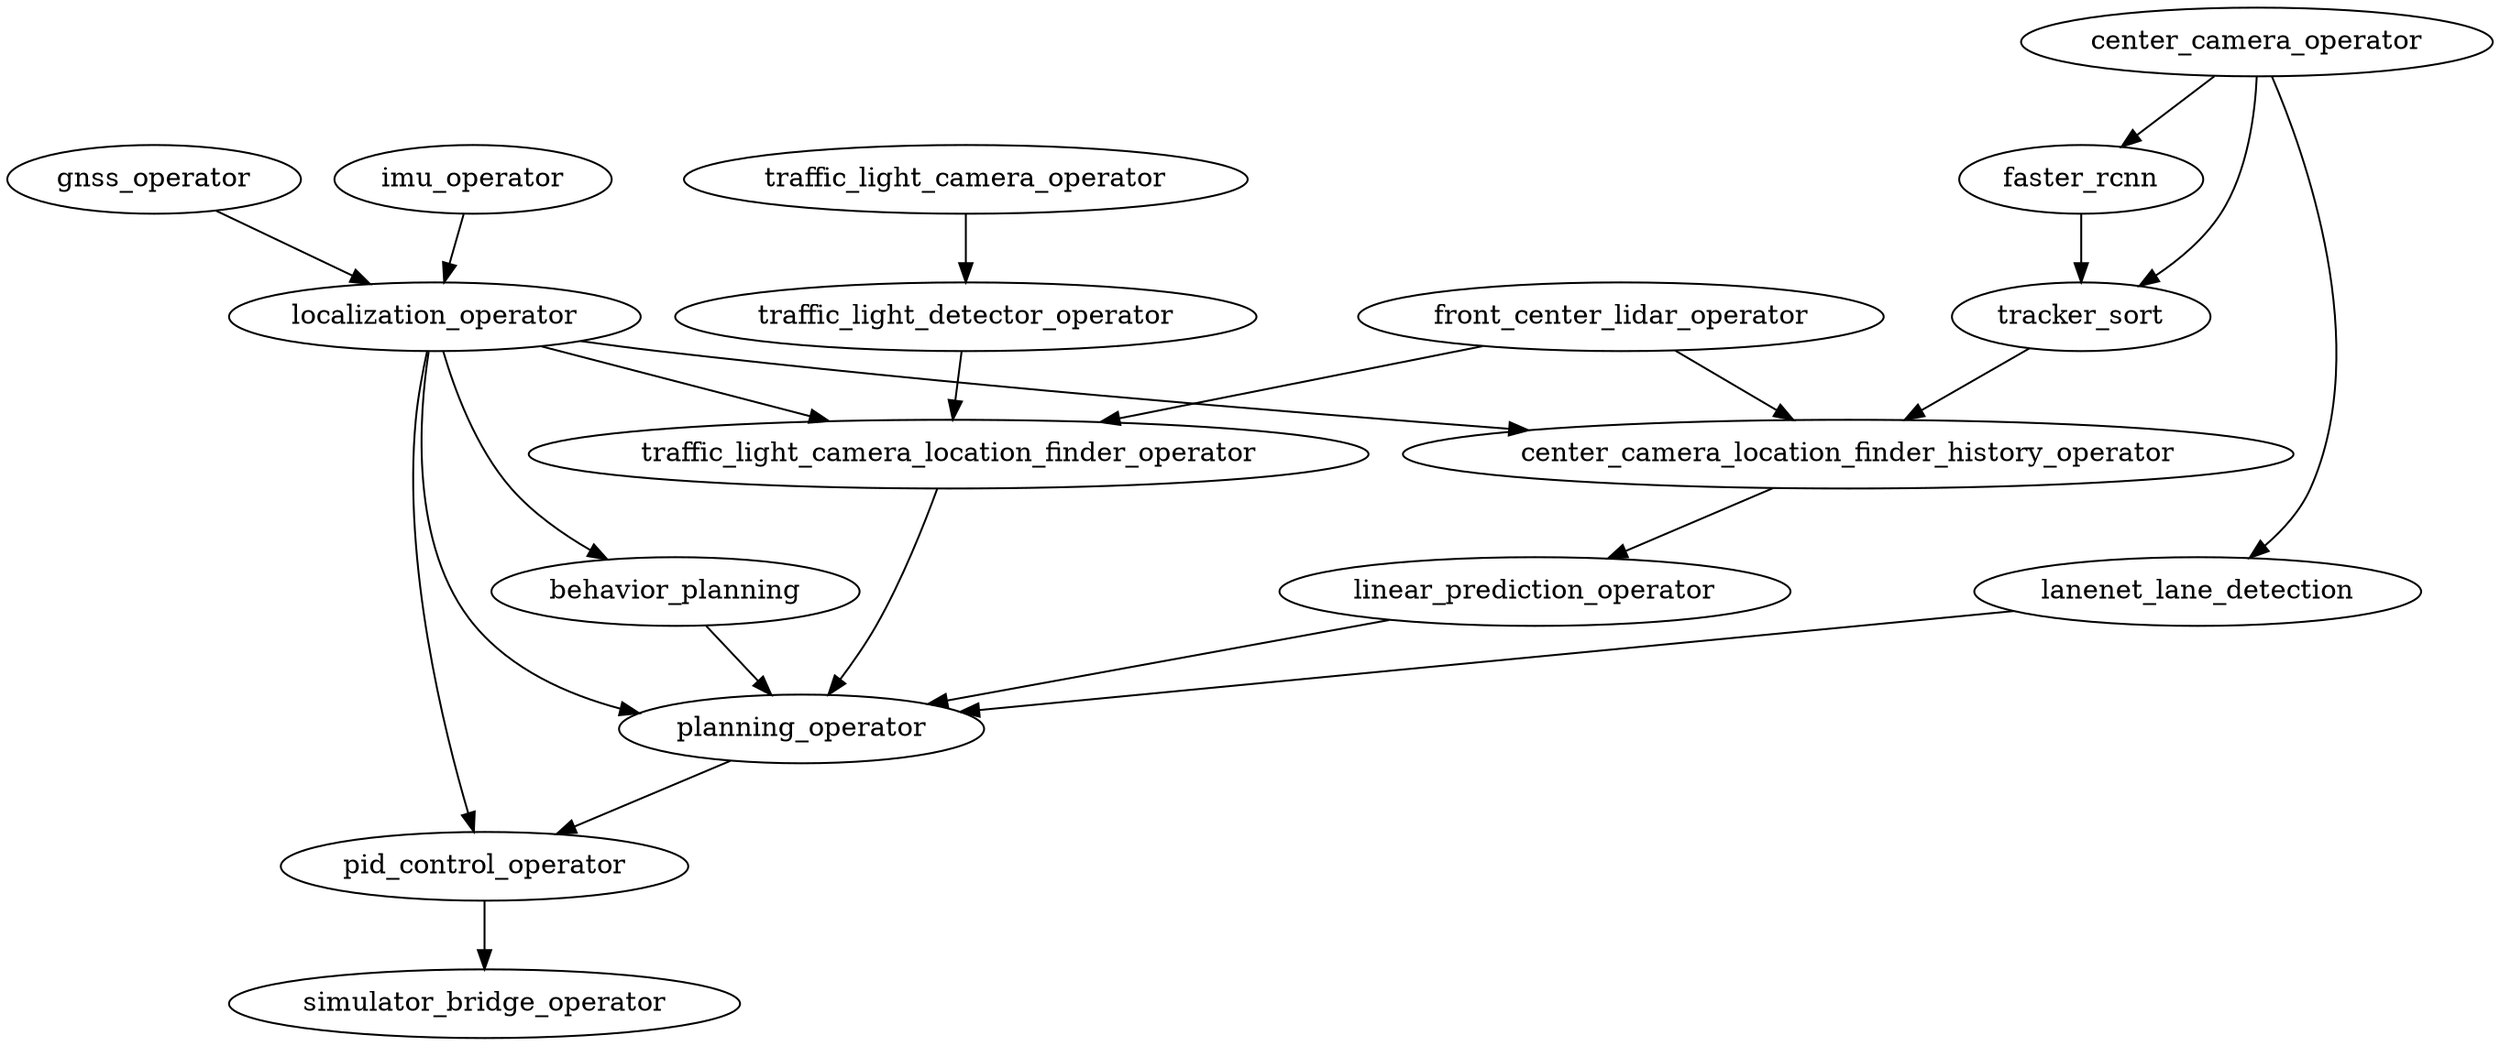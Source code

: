 digraph erdos_dataflow {
   // Declare operators
   traffic_light_camera_operator [label=traffic_light_camera_operator];
   localization_operator [label=localization_operator];
   linear_prediction_operator [label=linear_prediction_operator];
   faster_rcnn [label=faster_rcnn];
   tracker_sort [label=tracker_sort];
   behavior_planning [label=behavior_planning];
   gnss_operator [label=gnss_operator];
   traffic_light_camera_location_finder_operator [label=traffic_light_camera_location_finder_operator];
   pid_control_operator [label=pid_control_operator];
   imu_operator [label=imu_operator];
   simulator_bridge_operator [label=simulator_bridge_operator];
   center_camera_operator [label=center_camera_operator];
   lanenet_lane_detection [label=lanenet_lane_detection];
   traffic_light_detector_operator [label=traffic_light_detector_operator];
   // policy [label=policy];
   front_center_lidar_operator [label=front_center_lidar_operator];
   planning_operator [label=planning_operator];
   center_camera_location_finder_history_operator [label=center_camera_location_finder_history_operator];
   // segmentation_drn [label=segmentation_drn];
   // Declare channels
   gnss_operator -> localization_operator;
   traffic_light_camera_location_finder_operator -> planning_operator;
   // simulator_bridge_operator -> localization_operator;
   // simulator_bridge_operator -> center_camera_operator;
   // simulator_bridge_operator -> front_center_lidar_operator;
   // simulator_bridge_operator -> imu_operator;
   // simulator_bridge_operator -> gnss_operator;
   // simulator_bridge_operator -> traffic_light_camera_operator;
   // simulator_bridge_operator -> planning_operator;
   // simulator_bridge_operator -> behavior_planning;
   pid_control_operator -> simulator_bridge_operator;
   faster_rcnn -> tracker_sort;
   // faster_rcnn -> policy;
   behavior_planning -> planning_operator;
   tracker_sort -> center_camera_location_finder_history_operator;
   traffic_light_camera_operator -> traffic_light_detector_operator;
   // policy -> faster_rcnn;
   // policy -> traffic_light_detector_operator;
   // policy -> tracker_sort;
   // policy -> linear_prediction_operator;
   // policy -> planning_operator;
   front_center_lidar_operator -> traffic_light_camera_location_finder_operator;
   front_center_lidar_operator -> center_camera_location_finder_history_operator;
   traffic_light_detector_operator -> traffic_light_camera_location_finder_operator;
   localization_operator -> traffic_light_camera_location_finder_operator;
   localization_operator -> center_camera_location_finder_history_operator;
   localization_operator -> behavior_planning;
   localization_operator -> planning_operator;
   localization_operator -> pid_control_operator;
   // localization_operator -> policy;
   planning_operator -> pid_control_operator;
   lanenet_lane_detection -> planning_operator;
   center_camera_location_finder_history_operator -> linear_prediction_operator;
   center_camera_operator -> faster_rcnn;
   center_camera_operator -> lanenet_lane_detection;
   center_camera_operator -> tracker_sort;
   //center_camera_operator -> segmentation_drn;
   linear_prediction_operator -> planning_operator;
   imu_operator -> localization_operator;
}
